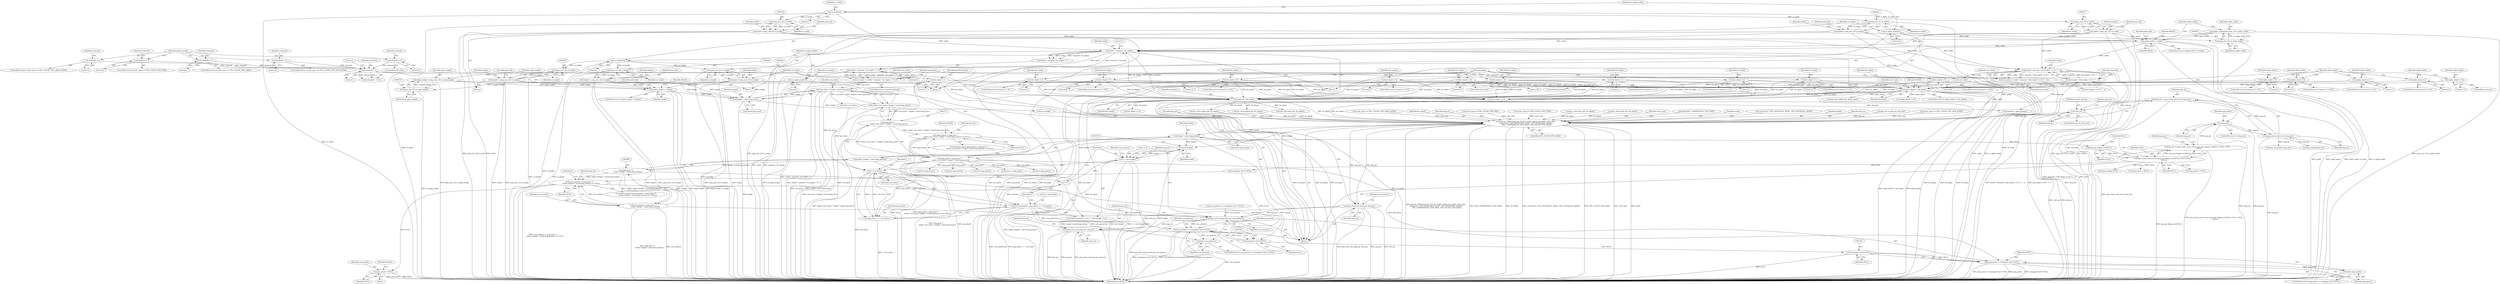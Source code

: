 digraph "0_Android_9d4853418ab2f754c2b63e091c29c5529b8b86ca_159@pointer" {
"1000910" [label="(Call,info_ptr = png_create_info_struct (png_ptr))"];
"1000912" [label="(Call,png_create_info_struct (png_ptr))"];
"1000900" [label="(Call,!png_ptr)"];
"1000891" [label="(Call,png_ptr = png_create_write_struct (png_get_libpng_ver(NULL), NULL, NULL,\n      NULL))"];
"1000893" [label="(Call,png_create_write_struct (png_get_libpng_ver(NULL), NULL, NULL,\n      NULL))"];
"1000894" [label="(Call,png_get_libpng_ver(NULL))"];
"1000713" [label="(Call,(png_pixels = (png_byte *)\n     malloc (row_bytes * height * sizeof (png_byte))) == NULL)"];
"1000714" [label="(Call,png_pixels = (png_byte *)\n     malloc (row_bytes * height * sizeof (png_byte)))"];
"1000716" [label="(Call,(png_byte *)\n     malloc (row_bytes * height * sizeof (png_byte)))"];
"1000718" [label="(Call,malloc (row_bytes * height * sizeof (png_byte)))"];
"1000719" [label="(Call,row_bytes * height * sizeof (png_byte))"];
"1000688" [label="(Call,row_bytes = (width * channels * bit_depth + 7) / 8)"];
"1000690" [label="(Call,(width * channels * bit_depth + 7) / 8)"];
"1000692" [label="(Call,width * channels * bit_depth)"];
"1000330" [label="(Call,width = (png_uint_32) ul_width)"];
"1000332" [label="(Call,(png_uint_32) ul_width)"];
"1000165" [label="(Call,ul_width=0)"];
"1000274" [label="(Call,width = (png_uint_32) ul_width)"];
"1000276" [label="(Call,(png_uint_32) ul_width)"];
"1000562" [label="(Call,alpha_width != width)"];
"1000556" [label="(Call,alpha_width=(png_uint_32) ul_alpha_width)"];
"1000558" [label="(Call,(png_uint_32) ul_alpha_width)"];
"1000169" [label="(Call,ul_alpha_width=0)"];
"1000428" [label="(Call,width = (png_uint_32) ul_width)"];
"1000430" [label="(Call,(png_uint_32) ul_width)"];
"1000694" [label="(Call,channels * bit_depth)"];
"1000682" [label="(Call,channels - 1)"];
"1000676" [label="(Call,channels = 0)"];
"1000648" [label="(Call,channels = 1)"];
"1000656" [label="(Call,channels = 2)"];
"1000664" [label="(Call,channels = 3)"];
"1000672" [label="(Call,channels = 4)"];
"1000393" [label="(Call,bit_depth = 16)"];
"1000471" [label="(Call,bit_depth = 2)"];
"1000292" [label="(Call,bit_depth = 1)"];
"1000487" [label="(Call,bit_depth = 8)"];
"1000635" [label="(Call,alpha_depth != bit_depth)"];
"1000631" [label="(Call,alpha_depth = 16)"];
"1000627" [label="(Call,alpha_depth = 8)"];
"1000603" [label="(Call,alpha_depth = 1)"];
"1000611" [label="(Call,alpha_depth = 2)"];
"1000619" [label="(Call,alpha_depth = 4)"];
"1000479" [label="(Call,bit_depth = 4)"];
"1000491" [label="(Call,bit_depth = 16)"];
"1000373" [label="(Call,bit_depth = 2)"];
"1000365" [label="(Call,bit_depth = 1)"];
"1000463" [label="(Call,bit_depth = 1)"];
"1000389" [label="(Call,bit_depth = 8)"];
"1000381" [label="(Call,bit_depth = 4)"];
"1000700" [label="(Call,row_bytes = width * channels * ((bit_depth <= 8) ? 1 : 2))"];
"1000702" [label="(Call,width * channels * ((bit_depth <= 8) ? 1 : 2))"];
"1000704" [label="(Call,channels * ((bit_depth <= 8) ? 1 : 2))"];
"1000721" [label="(Call,height * sizeof (png_byte))"];
"1000441" [label="(Call,height = (png_uint_32) ul_height)"];
"1000443" [label="(Call,(png_uint_32) ul_height)"];
"1000173" [label="(Call,ul_height=0)"];
"1000343" [label="(Call,height = (png_uint_32) ul_height)"];
"1000345" [label="(Call,(png_uint_32) ul_height)"];
"1000581" [label="(Call,alpha_height != height)"];
"1000575" [label="(Call,alpha_height = (png_uint_32) ul_alpha_height)"];
"1000577" [label="(Call,(png_uint_32) ul_alpha_height)"];
"1000177" [label="(Call,ul_alpha_height=0)"];
"1000287" [label="(Call,height = (png_uint_32) ul_height)"];
"1000289" [label="(Call,(png_uint_32) ul_height)"];
"1000915" [label="(Call,!info_ptr)"];
"1000960" [label="(Call,png_set_IHDR (png_ptr, info_ptr, width, height, bit_depth, color_type,\n (!interlace) ? PNG_INTERLACE_NONE : PNG_INTERLACE_ADAM7,\n    PNG_COMPRESSION_TYPE_BASE, PNG_FILTER_TYPE_BASE))"];
"1000974" [label="(Call,png_write_info (png_ptr, info_ptr))"];
"1001029" [label="(Call,png_write_image (png_ptr, row_pointers))"];
"1001032" [label="(Call,png_write_end (png_ptr, info_ptr))"];
"1001041" [label="(Call,row_pointers != (unsigned char**) NULL)"];
"1001046" [label="(Call,free (row_pointers))"];
"1000991" [label="(Call,height * sizeof (png_bytep))"];
"1000990" [label="(Call,malloc (height * sizeof (png_bytep)))"];
"1000988" [label="(Call,(png_byte **)\n        malloc (height * sizeof (png_bytep)))"];
"1000985" [label="(Call,(row_pointers = (png_byte **)\n        malloc (height * sizeof (png_bytep))) == NULL)"];
"1001004" [label="(Call,png_pixels = NULL)"];
"1001043" [label="(Call,(unsigned char**) NULL)"];
"1001051" [label="(Call,(unsigned char*) NULL)"];
"1001049" [label="(Call,png_pixels != (unsigned char*) NULL)"];
"1001054" [label="(Call,free (png_pixels))"];
"1000986" [label="(Call,row_pointers = (png_byte **)\n        malloc (height * sizeof (png_bytep)))"];
"1001015" [label="(Call,(int) height)"];
"1001013" [label="(Call,i < (int) height)"];
"1001026" [label="(Call,i * row_bytes)"];
"1001018" [label="(Call,i++)"];
"1001020" [label="(Call,row_pointers[i] = png_pixels + i * row_bytes)"];
"1001024" [label="(Call,png_pixels + i * row_bytes)"];
"1000175" [label="(Literal,0)"];
"1000429" [label="(Identifier,width)"];
"1000680" [label="(Identifier,alpha_present)"];
"1000471" [label="(Call,bit_depth = 2)"];
"1000796" [label="(Call,get_data (pnm_file, bit_depth))"];
"1000343" [label="(Call,height = (png_uint_32) ul_height)"];
"1000445" [label="(Identifier,ul_height)"];
"1000707" [label="(Call,bit_depth <= 8)"];
"1000390" [label="(Identifier,bit_depth)"];
"1000347" [label="(Identifier,ul_height)"];
"1000447" [label="(Identifier,pnm_file)"];
"1000349" [label="(Identifier,pnm_file)"];
"1000311" [label="(Block,)"];
"1000166" [label="(Identifier,ul_width)"];
"1000558" [label="(Call,(png_uint_32) ul_alpha_width)"];
"1001004" [label="(Call,png_pixels = NULL)"];
"1000564" [label="(Identifier,width)"];
"1000585" [label="(Identifier,FALSE)"];
"1000464" [label="(Identifier,bit_depth)"];
"1000332" [label="(Call,(png_uint_32) ul_width)"];
"1001005" [label="(Identifier,png_pixels)"];
"1000900" [label="(Call,!png_ptr)"];
"1000577" [label="(Call,(png_uint_32) ul_alpha_height)"];
"1000668" [label="(ControlStructure,if (color_type == PNG_COLOR_TYPE_RGB_ALPHA))"];
"1001046" [label="(Call,free (row_pointers))"];
"1000705" [label="(Identifier,channels)"];
"1000699" [label="(ControlStructure,else)"];
"1000583" [label="(Identifier,height)"];
"1000961" [label="(Identifier,png_ptr)"];
"1001051" [label="(Call,(unsigned char*) NULL)"];
"1000689" [label="(Identifier,row_bytes)"];
"1000442" [label="(Identifier,height)"];
"1000634" [label="(ControlStructure,if (alpha_depth != bit_depth))"];
"1001027" [label="(Identifier,i)"];
"1000718" [label="(Call,malloc (row_bytes * height * sizeof (png_byte)))"];
"1000560" [label="(Identifier,ul_alpha_width)"];
"1000169" [label="(Call,ul_alpha_width=0)"];
"1000924" [label="(Call,free (png_pixels))"];
"1000561" [label="(ControlStructure,if (alpha_width != width))"];
"1000599" [label="(ControlStructure,if (maxval <= 1))"];
"1000336" [label="(Identifier,pnm_file)"];
"1000167" [label="(Literal,0)"];
"1000296" [label="(Identifier,packed_bitmap)"];
"1000489" [label="(Literal,8)"];
"1000950" [label="(Call,free (png_pixels))"];
"1001043" [label="(Call,(unsigned char**) NULL)"];
"1000345" [label="(Call,(png_uint_32) ul_height)"];
"1000383" [label="(Literal,4)"];
"1000715" [label="(Identifier,png_pixels)"];
"1000690" [label="(Call,(width * channels * bit_depth + 7) / 8)"];
"1000892" [label="(Identifier,png_ptr)"];
"1000713" [label="(Call,(png_pixels = (png_byte *)\n     malloc (row_bytes * height * sizeof (png_byte))) == NULL)"];
"1000289" [label="(Call,(png_uint_32) ul_height)"];
"1000291" [label="(Identifier,ul_height)"];
"1000681" [label="(Call,(channels - 1) % 2)"];
"1001041" [label="(Call,row_pointers != (unsigned char**) NULL)"];
"1000182" [label="(Identifier,ul_maxval)"];
"1000475" [label="(ControlStructure,if (maxval <= 15))"];
"1000393" [label="(Call,bit_depth = 16)"];
"1000942" [label="(Call,png_jmpbuf(png_ptr))"];
"1000493" [label="(Literal,16)"];
"1000430" [label="(Call,(png_uint_32) ul_width)"];
"1000960" [label="(Call,png_set_IHDR (png_ptr, info_ptr, width, height, bit_depth, color_type,\n (!interlace) ? PNG_INTERLACE_NONE : PNG_INTERLACE_ADAM7,\n    PNG_COMPRESSION_TYPE_BASE, PNG_FILTER_TYPE_BASE))"];
"1000575" [label="(Call,alpha_height = (png_uint_32) ul_alpha_height)"];
"1001002" [label="(Call,free (png_pixels))"];
"1000693" [label="(Identifier,width)"];
"1000910" [label="(Call,info_ptr = png_create_info_struct (png_ptr))"];
"1000330" [label="(Call,width = (png_uint_32) ul_width)"];
"1000391" [label="(Literal,8)"];
"1000695" [label="(Identifier,channels)"];
"1000661" [label="(Call,color_type == PNG_COLOR_TYPE_RGB)"];
"1001057" [label="(Identifier,TRUE)"];
"1000278" [label="(Identifier,ul_width)"];
"1000692" [label="(Call,width * channels * bit_depth)"];
"1000563" [label="(Identifier,alpha_width)"];
"1000630" [label="(ControlStructure,else)"];
"1000700" [label="(Call,row_bytes = width * channels * ((bit_depth <= 8) ? 1 : 2))"];
"1000980" [label="(Call,(unsigned char**) NULL)"];
"1000675" [label="(ControlStructure,else)"];
"1000556" [label="(Call,alpha_width=(png_uint_32) ul_alpha_width)"];
"1000722" [label="(Identifier,height)"];
"1000382" [label="(Identifier,bit_depth)"];
"1001014" [label="(Identifier,i)"];
"1000568" [label="(Identifier,alpha_file)"];
"1001006" [label="(Identifier,NULL)"];
"1000389" [label="(Call,bit_depth = 8)"];
"1000650" [label="(Literal,1)"];
"1000178" [label="(Identifier,ul_alpha_height)"];
"1000255" [label="(Block,)"];
"1000620" [label="(Identifier,alpha_depth)"];
"1000409" [label="(Block,)"];
"1000294" [label="(Literal,1)"];
"1000334" [label="(Identifier,ul_width)"];
"1000698" [label="(Literal,8)"];
"1000849" [label="(Call,get_data (alpha_file, alpha_depth))"];
"1000993" [label="(Call,sizeof (png_bytep))"];
"1001025" [label="(Identifier,png_pixels)"];
"1000984" [label="(ControlStructure,if ((row_pointers = (png_byte **)\n        malloc (height * sizeof (png_bytep))) == NULL))"];
"1000636" [label="(Identifier,alpha_depth)"];
"1000490" [label="(ControlStructure,else)"];
"1000976" [label="(Identifier,info_ptr)"];
"1000633" [label="(Literal,16)"];
"1001034" [label="(Identifier,info_ptr)"];
"1000714" [label="(Call,png_pixels = (png_byte *)\n     malloc (row_bytes * height * sizeof (png_byte)))"];
"1000628" [label="(Identifier,alpha_depth)"];
"1000557" [label="(Identifier,alpha_width)"];
"1000292" [label="(Call,bit_depth = 1)"];
"1001053" [label="(Identifier,NULL)"];
"1000697" [label="(Literal,7)"];
"1000631" [label="(Call,alpha_depth = 16)"];
"1000772" [label="(Call,(int) width)"];
"1000499" [label="(Identifier,alpha)"];
"1000645" [label="(Call,color_type == PNG_COLOR_TYPE_GRAY)"];
"1001010" [label="(Call,i = 0)"];
"1000720" [label="(Identifier,row_bytes)"];
"1000737" [label="(Call,(int) height)"];
"1001045" [label="(Identifier,NULL)"];
"1000165" [label="(Call,ul_width=0)"];
"1000936" [label="(Call,png_set_packing (png_ptr))"];
"1000472" [label="(Identifier,bit_depth)"];
"1000607" [label="(ControlStructure,if (maxval <= 3))"];
"1000483" [label="(ControlStructure,if (maxval <= 255))"];
"1000723" [label="(Call,sizeof (png_byte))"];
"1000991" [label="(Call,height * sizeof (png_bytep))"];
"1001017" [label="(Identifier,height)"];
"1000632" [label="(Identifier,alpha_depth)"];
"1000367" [label="(Literal,1)"];
"1000377" [label="(ControlStructure,if (maxval <= 15))"];
"1000915" [label="(Call,!info_ptr)"];
"1000540" [label="(Block,)"];
"1000492" [label="(Identifier,bit_depth)"];
"1000685" [label="(Literal,2)"];
"1000134" [label="(Block,)"];
"1000684" [label="(Literal,1)"];
"1000613" [label="(Literal,2)"];
"1001047" [label="(Identifier,row_pointers)"];
"1000988" [label="(Call,(png_byte **)\n        malloc (height * sizeof (png_bytep)))"];
"1000815" [label="(Call,get_value (pnm_file, bit_depth))"];
"1000174" [label="(Identifier,ul_height)"];
"1000385" [label="(ControlStructure,if (maxval <= 255))"];
"1000973" [label="(Identifier,PNG_FILTER_TYPE_BASE)"];
"1000465" [label="(Literal,1)"];
"1000604" [label="(Identifier,alpha_depth)"];
"1000808" [label="(Call,get_value (pnm_file, bit_depth))"];
"1001033" [label="(Identifier,png_ptr)"];
"1000375" [label="(Literal,2)"];
"1001011" [label="(Identifier,i)"];
"1001048" [label="(ControlStructure,if (png_pixels != (unsigned char*) NULL))"];
"1000987" [label="(Identifier,row_pointers)"];
"1000629" [label="(Literal,8)"];
"1000605" [label="(Literal,1)"];
"1000280" [label="(Identifier,pnm_file)"];
"1000674" [label="(Literal,4)"];
"1001050" [label="(Identifier,png_pixels)"];
"1000916" [label="(Identifier,info_ptr)"];
"1000171" [label="(Literal,0)"];
"1000894" [label="(Call,png_get_libpng_ver(NULL))"];
"1000905" [label="(Call,png_pixels = NULL)"];
"1000611" [label="(Call,alpha_depth = 2)"];
"1000978" [label="(Call,row_pointers == (unsigned char**) NULL)"];
"1000986" [label="(Call,row_pointers = (png_byte **)\n        malloc (height * sizeof (png_bytep)))"];
"1000394" [label="(Identifier,bit_depth)"];
"1000369" [label="(ControlStructure,if (maxval <= 3))"];
"1001008" [label="(Identifier,FALSE)"];
"1001018" [label="(Call,i++)"];
"1001026" [label="(Call,i * row_bytes)"];
"1000293" [label="(Identifier,bit_depth)"];
"1000612" [label="(Identifier,alpha_depth)"];
"1000975" [label="(Identifier,png_ptr)"];
"1001015" [label="(Call,(int) height)"];
"1000966" [label="(Identifier,color_type)"];
"1000784" [label="(Call,channels - alpha_present)"];
"1000676" [label="(Call,channels = 0)"];
"1000912" [label="(Call,png_create_info_struct (png_ptr))"];
"1000392" [label="(ControlStructure,else)"];
"1000972" [label="(Identifier,PNG_COMPRESSION_TYPE_BASE)"];
"1000963" [label="(Identifier,width)"];
"1000899" [label="(ControlStructure,if (!png_ptr))"];
"1000933" [label="(Identifier,packed_bitmap)"];
"1000913" [label="(Identifier,png_ptr)"];
"1000177" [label="(Call,ul_alpha_height=0)"];
"1001009" [label="(ControlStructure,for (i = 0; i < (int) height; i++))"];
"1000896" [label="(Identifier,NULL)"];
"1000673" [label="(Identifier,channels)"];
"1000696" [label="(Identifier,bit_depth)"];
"1000702" [label="(Call,width * channels * ((bit_depth <= 8) ? 1 : 2))"];
"1000657" [label="(Identifier,channels)"];
"1000904" [label="(Identifier,png_pixels)"];
"1000686" [label="(ControlStructure,if (packed_bitmap))"];
"1000648" [label="(Call,channels = 1)"];
"1000677" [label="(Identifier,channels)"];
"1000443" [label="(Call,(png_uint_32) ul_height)"];
"1000582" [label="(Identifier,alpha_height)"];
"1000921" [label="(Call,(png_infopp) NULL)"];
"1000173" [label="(Call,ul_height=0)"];
"1001042" [label="(Identifier,row_pointers)"];
"1001021" [label="(Call,row_pointers[i])"];
"1000491" [label="(Call,bit_depth = 16)"];
"1000903" [label="(Call,free (png_pixels))"];
"1000479" [label="(Call,bit_depth = 4)"];
"1000920" [label="(Identifier,png_ptr)"];
"1000463" [label="(Call,bit_depth = 1)"];
"1001030" [label="(Identifier,png_ptr)"];
"1000992" [label="(Identifier,height)"];
"1000891" [label="(Call,png_ptr = png_create_write_struct (png_get_libpng_ver(NULL), NULL, NULL,\n      NULL))"];
"1000704" [label="(Call,channels * ((bit_depth <= 8) ? 1 : 2))"];
"1000990" [label="(Call,malloc (height * sizeof (png_bytep)))"];
"1000580" [label="(ControlStructure,if (alpha_height != height))"];
"1000672" [label="(Call,channels = 4)"];
"1000487" [label="(Call,bit_depth = 8)"];
"1001032" [label="(Call,png_write_end (png_ptr, info_ptr))"];
"1000441" [label="(Call,height = (png_uint_32) ul_height)"];
"1001029" [label="(Call,png_write_image (png_ptr, row_pointers))"];
"1001024" [label="(Call,png_pixels + i * row_bytes)"];
"1000639" [label="(Identifier,FALSE)"];
"1000287" [label="(Call,height = (png_uint_32) ul_height)"];
"1001013" [label="(Call,i < (int) height)"];
"1000893" [label="(Call,png_create_write_struct (png_get_libpng_ver(NULL), NULL, NULL,\n      NULL))"];
"1001019" [label="(Identifier,i)"];
"1001020" [label="(Call,row_pointers[i] = png_pixels + i * row_bytes)"];
"1000985" [label="(Call,(row_pointers = (png_byte **)\n        malloc (height * sizeof (png_bytep))) == NULL)"];
"1000752" [label="(Call,(int) row_bytes)"];
"1000854" [label="(Call,alpha_depth <= 8)"];
"1000716" [label="(Call,(png_byte *)\n     malloc (row_bytes * height * sizeof (png_byte)))"];
"1000179" [label="(Literal,0)"];
"1000996" [label="(Block,)"];
"1000999" [label="(Identifier,png_ptr)"];
"1000719" [label="(Call,row_bytes * height * sizeof (png_byte))"];
"1000381" [label="(Call,bit_depth = 4)"];
"1000660" [label="(ControlStructure,if (color_type == PNG_COLOR_TYPE_RGB))"];
"1000664" [label="(Call,channels = 3)"];
"1000967" [label="(Call,(!interlace) ? PNG_INTERLACE_NONE : PNG_INTERLACE_ADAM7)"];
"1000898" [label="(Identifier,NULL)"];
"1000678" [label="(Literal,0)"];
"1000656" [label="(Call,channels = 2)"];
"1000432" [label="(Identifier,ul_width)"];
"1000374" [label="(Identifier,bit_depth)"];
"1000276" [label="(Call,(png_uint_32) ul_width)"];
"1001055" [label="(Identifier,png_pixels)"];
"1001049" [label="(Call,png_pixels != (unsigned char*) NULL)"];
"1000459" [label="(ControlStructure,if (maxval <= 1))"];
"1000658" [label="(Literal,2)"];
"1000473" [label="(Literal,2)"];
"1000467" [label="(ControlStructure,if (maxval <= 3))"];
"1000801" [label="(Call,bit_depth <= 8)"];
"1000619" [label="(Call,alpha_depth = 4)"];
"1000365" [label="(Call,bit_depth = 1)"];
"1000373" [label="(Call,bit_depth = 2)"];
"1000701" [label="(Identifier,row_bytes)"];
"1000952" [label="(Call,png_pixels = NULL)"];
"1000627" [label="(Call,alpha_depth = 8)"];
"1001028" [label="(Identifier,row_bytes)"];
"1001058" [label="(MethodReturn,BOOL)"];
"1000274" [label="(Call,width = (png_uint_32) ul_width)"];
"1000480" [label="(Identifier,bit_depth)"];
"1000170" [label="(Identifier,ul_alpha_width)"];
"1000428" [label="(Call,width = (png_uint_32) ul_width)"];
"1000901" [label="(Identifier,png_ptr)"];
"1000694" [label="(Call,channels * bit_depth)"];
"1000682" [label="(Call,channels - 1)"];
"1000615" [label="(ControlStructure,if (maxval <= 15))"];
"1000964" [label="(Identifier,height)"];
"1000897" [label="(Identifier,NULL)"];
"1001037" [label="(Identifier,png_ptr)"];
"1000481" [label="(Literal,4)"];
"1000649" [label="(Identifier,channels)"];
"1000911" [label="(Identifier,info_ptr)"];
"1000644" [label="(ControlStructure,if (color_type == PNG_COLOR_TYPE_GRAY))"];
"1000712" [label="(ControlStructure,if ((png_pixels = (png_byte *)\n     malloc (row_bytes * height * sizeof (png_byte))) == NULL))"];
"1000652" [label="(ControlStructure,if (color_type == PNG_COLOR_TYPE_GRAY_ALPHA))"];
"1000331" [label="(Identifier,width)"];
"1000995" [label="(Identifier,NULL)"];
"1000603" [label="(Call,alpha_depth = 1)"];
"1000962" [label="(Identifier,info_ptr)"];
"1000635" [label="(Call,alpha_depth != bit_depth)"];
"1001031" [label="(Identifier,row_pointers)"];
"1000861" [label="(Call,get_value (alpha_file, bit_depth))"];
"1001022" [label="(Identifier,row_pointers)"];
"1000974" [label="(Call,png_write_info (png_ptr, info_ptr))"];
"1000706" [label="(Call,(bit_depth <= 8) ? 1 : 2)"];
"1000623" [label="(ControlStructure,if (maxval <= 255))"];
"1000691" [label="(Call,width * channels * bit_depth + 7)"];
"1000895" [label="(Identifier,NULL)"];
"1000725" [label="(Identifier,NULL)"];
"1000729" [label="(Identifier,pix_ptr)"];
"1000665" [label="(Identifier,channels)"];
"1000957" [label="(Call,png_init_io (png_ptr, png_file))"];
"1000637" [label="(Identifier,bit_depth)"];
"1000395" [label="(Literal,16)"];
"1000914" [label="(ControlStructure,if (!info_ptr))"];
"1000576" [label="(Identifier,alpha_height)"];
"1000488" [label="(Identifier,bit_depth)"];
"1000581" [label="(Call,alpha_height != height)"];
"1000669" [label="(Call,color_type == PNG_COLOR_TYPE_RGB_ALPHA)"];
"1000288" [label="(Identifier,height)"];
"1000728" [label="(Call,pix_ptr = png_pixels)"];
"1000721" [label="(Call,height * sizeof (png_byte))"];
"1000646" [label="(Identifier,color_type)"];
"1000562" [label="(Call,alpha_width != width)"];
"1000868" [label="(Call,get_value (alpha_file, bit_depth))"];
"1000275" [label="(Identifier,width)"];
"1000688" [label="(Call,row_bytes = (width * channels * bit_depth + 7) / 8)"];
"1000727" [label="(Identifier,FALSE)"];
"1000566" [label="(Identifier,FALSE)"];
"1000361" [label="(ControlStructure,if (maxval <= 1))"];
"1000434" [label="(Identifier,pnm_file)"];
"1000366" [label="(Identifier,bit_depth)"];
"1000703" [label="(Identifier,width)"];
"1000344" [label="(Identifier,height)"];
"1000587" [label="(Identifier,alpha_file)"];
"1000653" [label="(Call,color_type == PNG_COLOR_TYPE_GRAY_ALPHA)"];
"1000621" [label="(Literal,4)"];
"1000965" [label="(Identifier,bit_depth)"];
"1001040" [label="(ControlStructure,if (row_pointers != (unsigned char**) NULL))"];
"1001054" [label="(Call,free (png_pixels))"];
"1000666" [label="(Literal,3)"];
"1000979" [label="(Identifier,row_pointers)"];
"1000579" [label="(Identifier,ul_alpha_height)"];
"1000683" [label="(Identifier,channels)"];
"1000910" -> "1000134"  [label="AST: "];
"1000910" -> "1000912"  [label="CFG: "];
"1000911" -> "1000910"  [label="AST: "];
"1000912" -> "1000910"  [label="AST: "];
"1000916" -> "1000910"  [label="CFG: "];
"1000910" -> "1001058"  [label="DDG: png_create_info_struct (png_ptr)"];
"1000912" -> "1000910"  [label="DDG: png_ptr"];
"1000910" -> "1000915"  [label="DDG: info_ptr"];
"1000912" -> "1000913"  [label="CFG: "];
"1000913" -> "1000912"  [label="AST: "];
"1000912" -> "1001058"  [label="DDG: png_ptr"];
"1000900" -> "1000912"  [label="DDG: png_ptr"];
"1000912" -> "1000936"  [label="DDG: png_ptr"];
"1000912" -> "1000942"  [label="DDG: png_ptr"];
"1000900" -> "1000899"  [label="AST: "];
"1000900" -> "1000901"  [label="CFG: "];
"1000901" -> "1000900"  [label="AST: "];
"1000904" -> "1000900"  [label="CFG: "];
"1000911" -> "1000900"  [label="CFG: "];
"1000900" -> "1001058"  [label="DDG: !png_ptr"];
"1000900" -> "1001058"  [label="DDG: png_ptr"];
"1000891" -> "1000900"  [label="DDG: png_ptr"];
"1000891" -> "1000134"  [label="AST: "];
"1000891" -> "1000893"  [label="CFG: "];
"1000892" -> "1000891"  [label="AST: "];
"1000893" -> "1000891"  [label="AST: "];
"1000901" -> "1000891"  [label="CFG: "];
"1000891" -> "1001058"  [label="DDG: png_create_write_struct (png_get_libpng_ver(NULL), NULL, NULL,\n      NULL)"];
"1000893" -> "1000891"  [label="DDG: png_get_libpng_ver(NULL)"];
"1000893" -> "1000891"  [label="DDG: NULL"];
"1000893" -> "1000898"  [label="CFG: "];
"1000894" -> "1000893"  [label="AST: "];
"1000896" -> "1000893"  [label="AST: "];
"1000897" -> "1000893"  [label="AST: "];
"1000898" -> "1000893"  [label="AST: "];
"1000893" -> "1001058"  [label="DDG: png_get_libpng_ver(NULL)"];
"1000894" -> "1000893"  [label="DDG: NULL"];
"1000893" -> "1000905"  [label="DDG: NULL"];
"1000893" -> "1000921"  [label="DDG: NULL"];
"1000893" -> "1000952"  [label="DDG: NULL"];
"1000893" -> "1000980"  [label="DDG: NULL"];
"1000894" -> "1000895"  [label="CFG: "];
"1000895" -> "1000894"  [label="AST: "];
"1000896" -> "1000894"  [label="CFG: "];
"1000713" -> "1000894"  [label="DDG: NULL"];
"1000713" -> "1000712"  [label="AST: "];
"1000713" -> "1000725"  [label="CFG: "];
"1000714" -> "1000713"  [label="AST: "];
"1000725" -> "1000713"  [label="AST: "];
"1000727" -> "1000713"  [label="CFG: "];
"1000729" -> "1000713"  [label="CFG: "];
"1000713" -> "1001058"  [label="DDG: (png_pixels = (png_byte *)\n     malloc (row_bytes * height * sizeof (png_byte))) == NULL"];
"1000713" -> "1001058"  [label="DDG: NULL"];
"1000714" -> "1000713"  [label="DDG: png_pixels"];
"1000716" -> "1000713"  [label="DDG: malloc (row_bytes * height * sizeof (png_byte))"];
"1000714" -> "1000716"  [label="CFG: "];
"1000715" -> "1000714"  [label="AST: "];
"1000716" -> "1000714"  [label="AST: "];
"1000725" -> "1000714"  [label="CFG: "];
"1000714" -> "1001058"  [label="DDG: (png_byte *)\n     malloc (row_bytes * height * sizeof (png_byte))"];
"1000714" -> "1001058"  [label="DDG: png_pixels"];
"1000716" -> "1000714"  [label="DDG: malloc (row_bytes * height * sizeof (png_byte))"];
"1000714" -> "1000728"  [label="DDG: png_pixels"];
"1000714" -> "1000903"  [label="DDG: png_pixels"];
"1000714" -> "1000924"  [label="DDG: png_pixels"];
"1000714" -> "1000950"  [label="DDG: png_pixels"];
"1000714" -> "1001002"  [label="DDG: png_pixels"];
"1000714" -> "1001020"  [label="DDG: png_pixels"];
"1000714" -> "1001024"  [label="DDG: png_pixels"];
"1000714" -> "1001049"  [label="DDG: png_pixels"];
"1000716" -> "1000718"  [label="CFG: "];
"1000717" -> "1000716"  [label="AST: "];
"1000718" -> "1000716"  [label="AST: "];
"1000716" -> "1001058"  [label="DDG: malloc (row_bytes * height * sizeof (png_byte))"];
"1000718" -> "1000716"  [label="DDG: row_bytes * height * sizeof (png_byte)"];
"1000718" -> "1000719"  [label="CFG: "];
"1000719" -> "1000718"  [label="AST: "];
"1000718" -> "1001058"  [label="DDG: row_bytes * height * sizeof (png_byte)"];
"1000719" -> "1000718"  [label="DDG: row_bytes"];
"1000719" -> "1000718"  [label="DDG: height * sizeof (png_byte)"];
"1000719" -> "1000721"  [label="CFG: "];
"1000720" -> "1000719"  [label="AST: "];
"1000721" -> "1000719"  [label="AST: "];
"1000719" -> "1001058"  [label="DDG: height * sizeof (png_byte)"];
"1000719" -> "1001058"  [label="DDG: row_bytes"];
"1000688" -> "1000719"  [label="DDG: row_bytes"];
"1000700" -> "1000719"  [label="DDG: row_bytes"];
"1000721" -> "1000719"  [label="DDG: height"];
"1000719" -> "1000752"  [label="DDG: row_bytes"];
"1000719" -> "1001026"  [label="DDG: row_bytes"];
"1000688" -> "1000686"  [label="AST: "];
"1000688" -> "1000690"  [label="CFG: "];
"1000689" -> "1000688"  [label="AST: "];
"1000690" -> "1000688"  [label="AST: "];
"1000715" -> "1000688"  [label="CFG: "];
"1000688" -> "1001058"  [label="DDG: (width * channels * bit_depth + 7) / 8"];
"1000690" -> "1000688"  [label="DDG: width * channels * bit_depth + 7"];
"1000690" -> "1000688"  [label="DDG: 8"];
"1000690" -> "1000698"  [label="CFG: "];
"1000691" -> "1000690"  [label="AST: "];
"1000698" -> "1000690"  [label="AST: "];
"1000690" -> "1001058"  [label="DDG: width * channels * bit_depth + 7"];
"1000692" -> "1000690"  [label="DDG: width"];
"1000692" -> "1000690"  [label="DDG: channels * bit_depth"];
"1000692" -> "1000691"  [label="AST: "];
"1000692" -> "1000694"  [label="CFG: "];
"1000693" -> "1000692"  [label="AST: "];
"1000694" -> "1000692"  [label="AST: "];
"1000697" -> "1000692"  [label="CFG: "];
"1000692" -> "1001058"  [label="DDG: width"];
"1000692" -> "1001058"  [label="DDG: channels * bit_depth"];
"1000692" -> "1000691"  [label="DDG: width"];
"1000692" -> "1000691"  [label="DDG: channels * bit_depth"];
"1000330" -> "1000692"  [label="DDG: width"];
"1000274" -> "1000692"  [label="DDG: width"];
"1000562" -> "1000692"  [label="DDG: width"];
"1000428" -> "1000692"  [label="DDG: width"];
"1000694" -> "1000692"  [label="DDG: channels"];
"1000694" -> "1000692"  [label="DDG: bit_depth"];
"1000692" -> "1000772"  [label="DDG: width"];
"1000692" -> "1000960"  [label="DDG: width"];
"1000330" -> "1000311"  [label="AST: "];
"1000330" -> "1000332"  [label="CFG: "];
"1000331" -> "1000330"  [label="AST: "];
"1000332" -> "1000330"  [label="AST: "];
"1000336" -> "1000330"  [label="CFG: "];
"1000330" -> "1001058"  [label="DDG: width"];
"1000330" -> "1001058"  [label="DDG: (png_uint_32) ul_width"];
"1000332" -> "1000330"  [label="DDG: ul_width"];
"1000330" -> "1000562"  [label="DDG: width"];
"1000330" -> "1000702"  [label="DDG: width"];
"1000332" -> "1000334"  [label="CFG: "];
"1000333" -> "1000332"  [label="AST: "];
"1000334" -> "1000332"  [label="AST: "];
"1000332" -> "1001058"  [label="DDG: ul_width"];
"1000165" -> "1000332"  [label="DDG: ul_width"];
"1000165" -> "1000134"  [label="AST: "];
"1000165" -> "1000167"  [label="CFG: "];
"1000166" -> "1000165"  [label="AST: "];
"1000167" -> "1000165"  [label="AST: "];
"1000170" -> "1000165"  [label="CFG: "];
"1000165" -> "1001058"  [label="DDG: ul_width"];
"1000165" -> "1000276"  [label="DDG: ul_width"];
"1000165" -> "1000430"  [label="DDG: ul_width"];
"1000274" -> "1000255"  [label="AST: "];
"1000274" -> "1000276"  [label="CFG: "];
"1000275" -> "1000274"  [label="AST: "];
"1000276" -> "1000274"  [label="AST: "];
"1000280" -> "1000274"  [label="CFG: "];
"1000274" -> "1001058"  [label="DDG: width"];
"1000274" -> "1001058"  [label="DDG: (png_uint_32) ul_width"];
"1000276" -> "1000274"  [label="DDG: ul_width"];
"1000274" -> "1000562"  [label="DDG: width"];
"1000274" -> "1000702"  [label="DDG: width"];
"1000276" -> "1000278"  [label="CFG: "];
"1000277" -> "1000276"  [label="AST: "];
"1000278" -> "1000276"  [label="AST: "];
"1000276" -> "1001058"  [label="DDG: ul_width"];
"1000562" -> "1000561"  [label="AST: "];
"1000562" -> "1000564"  [label="CFG: "];
"1000563" -> "1000562"  [label="AST: "];
"1000564" -> "1000562"  [label="AST: "];
"1000566" -> "1000562"  [label="CFG: "];
"1000568" -> "1000562"  [label="CFG: "];
"1000562" -> "1001058"  [label="DDG: alpha_width"];
"1000562" -> "1001058"  [label="DDG: alpha_width != width"];
"1000562" -> "1001058"  [label="DDG: width"];
"1000556" -> "1000562"  [label="DDG: alpha_width"];
"1000428" -> "1000562"  [label="DDG: width"];
"1000562" -> "1000702"  [label="DDG: width"];
"1000556" -> "1000540"  [label="AST: "];
"1000556" -> "1000558"  [label="CFG: "];
"1000557" -> "1000556"  [label="AST: "];
"1000558" -> "1000556"  [label="AST: "];
"1000563" -> "1000556"  [label="CFG: "];
"1000556" -> "1001058"  [label="DDG: (png_uint_32) ul_alpha_width"];
"1000558" -> "1000556"  [label="DDG: ul_alpha_width"];
"1000558" -> "1000560"  [label="CFG: "];
"1000559" -> "1000558"  [label="AST: "];
"1000560" -> "1000558"  [label="AST: "];
"1000558" -> "1001058"  [label="DDG: ul_alpha_width"];
"1000169" -> "1000558"  [label="DDG: ul_alpha_width"];
"1000169" -> "1000134"  [label="AST: "];
"1000169" -> "1000171"  [label="CFG: "];
"1000170" -> "1000169"  [label="AST: "];
"1000171" -> "1000169"  [label="AST: "];
"1000174" -> "1000169"  [label="CFG: "];
"1000169" -> "1001058"  [label="DDG: ul_alpha_width"];
"1000428" -> "1000409"  [label="AST: "];
"1000428" -> "1000430"  [label="CFG: "];
"1000429" -> "1000428"  [label="AST: "];
"1000430" -> "1000428"  [label="AST: "];
"1000434" -> "1000428"  [label="CFG: "];
"1000428" -> "1001058"  [label="DDG: (png_uint_32) ul_width"];
"1000428" -> "1001058"  [label="DDG: width"];
"1000430" -> "1000428"  [label="DDG: ul_width"];
"1000428" -> "1000702"  [label="DDG: width"];
"1000430" -> "1000432"  [label="CFG: "];
"1000431" -> "1000430"  [label="AST: "];
"1000432" -> "1000430"  [label="AST: "];
"1000430" -> "1001058"  [label="DDG: ul_width"];
"1000694" -> "1000696"  [label="CFG: "];
"1000695" -> "1000694"  [label="AST: "];
"1000696" -> "1000694"  [label="AST: "];
"1000694" -> "1001058"  [label="DDG: channels"];
"1000694" -> "1001058"  [label="DDG: bit_depth"];
"1000682" -> "1000694"  [label="DDG: channels"];
"1000393" -> "1000694"  [label="DDG: bit_depth"];
"1000471" -> "1000694"  [label="DDG: bit_depth"];
"1000292" -> "1000694"  [label="DDG: bit_depth"];
"1000487" -> "1000694"  [label="DDG: bit_depth"];
"1000635" -> "1000694"  [label="DDG: bit_depth"];
"1000479" -> "1000694"  [label="DDG: bit_depth"];
"1000491" -> "1000694"  [label="DDG: bit_depth"];
"1000373" -> "1000694"  [label="DDG: bit_depth"];
"1000365" -> "1000694"  [label="DDG: bit_depth"];
"1000463" -> "1000694"  [label="DDG: bit_depth"];
"1000389" -> "1000694"  [label="DDG: bit_depth"];
"1000381" -> "1000694"  [label="DDG: bit_depth"];
"1000694" -> "1000784"  [label="DDG: channels"];
"1000694" -> "1000796"  [label="DDG: bit_depth"];
"1000694" -> "1000801"  [label="DDG: bit_depth"];
"1000694" -> "1000861"  [label="DDG: bit_depth"];
"1000694" -> "1000868"  [label="DDG: bit_depth"];
"1000694" -> "1000960"  [label="DDG: bit_depth"];
"1000682" -> "1000681"  [label="AST: "];
"1000682" -> "1000684"  [label="CFG: "];
"1000683" -> "1000682"  [label="AST: "];
"1000684" -> "1000682"  [label="AST: "];
"1000685" -> "1000682"  [label="CFG: "];
"1000682" -> "1000681"  [label="DDG: channels"];
"1000682" -> "1000681"  [label="DDG: 1"];
"1000676" -> "1000682"  [label="DDG: channels"];
"1000648" -> "1000682"  [label="DDG: channels"];
"1000656" -> "1000682"  [label="DDG: channels"];
"1000664" -> "1000682"  [label="DDG: channels"];
"1000672" -> "1000682"  [label="DDG: channels"];
"1000682" -> "1000704"  [label="DDG: channels"];
"1000676" -> "1000675"  [label="AST: "];
"1000676" -> "1000678"  [label="CFG: "];
"1000677" -> "1000676"  [label="AST: "];
"1000678" -> "1000676"  [label="AST: "];
"1000680" -> "1000676"  [label="CFG: "];
"1000648" -> "1000644"  [label="AST: "];
"1000648" -> "1000650"  [label="CFG: "];
"1000649" -> "1000648"  [label="AST: "];
"1000650" -> "1000648"  [label="AST: "];
"1000680" -> "1000648"  [label="CFG: "];
"1000656" -> "1000652"  [label="AST: "];
"1000656" -> "1000658"  [label="CFG: "];
"1000657" -> "1000656"  [label="AST: "];
"1000658" -> "1000656"  [label="AST: "];
"1000680" -> "1000656"  [label="CFG: "];
"1000664" -> "1000660"  [label="AST: "];
"1000664" -> "1000666"  [label="CFG: "];
"1000665" -> "1000664"  [label="AST: "];
"1000666" -> "1000664"  [label="AST: "];
"1000680" -> "1000664"  [label="CFG: "];
"1000672" -> "1000668"  [label="AST: "];
"1000672" -> "1000674"  [label="CFG: "];
"1000673" -> "1000672"  [label="AST: "];
"1000674" -> "1000672"  [label="AST: "];
"1000680" -> "1000672"  [label="CFG: "];
"1000393" -> "1000392"  [label="AST: "];
"1000393" -> "1000395"  [label="CFG: "];
"1000394" -> "1000393"  [label="AST: "];
"1000395" -> "1000393"  [label="AST: "];
"1000499" -> "1000393"  [label="CFG: "];
"1000393" -> "1001058"  [label="DDG: bit_depth"];
"1000393" -> "1000635"  [label="DDG: bit_depth"];
"1000393" -> "1000707"  [label="DDG: bit_depth"];
"1000471" -> "1000467"  [label="AST: "];
"1000471" -> "1000473"  [label="CFG: "];
"1000472" -> "1000471"  [label="AST: "];
"1000473" -> "1000471"  [label="AST: "];
"1000499" -> "1000471"  [label="CFG: "];
"1000471" -> "1001058"  [label="DDG: bit_depth"];
"1000471" -> "1000635"  [label="DDG: bit_depth"];
"1000471" -> "1000707"  [label="DDG: bit_depth"];
"1000292" -> "1000255"  [label="AST: "];
"1000292" -> "1000294"  [label="CFG: "];
"1000293" -> "1000292"  [label="AST: "];
"1000294" -> "1000292"  [label="AST: "];
"1000296" -> "1000292"  [label="CFG: "];
"1000292" -> "1001058"  [label="DDG: bit_depth"];
"1000292" -> "1000635"  [label="DDG: bit_depth"];
"1000292" -> "1000707"  [label="DDG: bit_depth"];
"1000487" -> "1000483"  [label="AST: "];
"1000487" -> "1000489"  [label="CFG: "];
"1000488" -> "1000487"  [label="AST: "];
"1000489" -> "1000487"  [label="AST: "];
"1000499" -> "1000487"  [label="CFG: "];
"1000487" -> "1001058"  [label="DDG: bit_depth"];
"1000487" -> "1000635"  [label="DDG: bit_depth"];
"1000487" -> "1000707"  [label="DDG: bit_depth"];
"1000635" -> "1000634"  [label="AST: "];
"1000635" -> "1000637"  [label="CFG: "];
"1000636" -> "1000635"  [label="AST: "];
"1000637" -> "1000635"  [label="AST: "];
"1000639" -> "1000635"  [label="CFG: "];
"1000646" -> "1000635"  [label="CFG: "];
"1000635" -> "1001058"  [label="DDG: bit_depth"];
"1000635" -> "1001058"  [label="DDG: alpha_depth != bit_depth"];
"1000635" -> "1001058"  [label="DDG: alpha_depth"];
"1000631" -> "1000635"  [label="DDG: alpha_depth"];
"1000627" -> "1000635"  [label="DDG: alpha_depth"];
"1000603" -> "1000635"  [label="DDG: alpha_depth"];
"1000611" -> "1000635"  [label="DDG: alpha_depth"];
"1000619" -> "1000635"  [label="DDG: alpha_depth"];
"1000479" -> "1000635"  [label="DDG: bit_depth"];
"1000491" -> "1000635"  [label="DDG: bit_depth"];
"1000373" -> "1000635"  [label="DDG: bit_depth"];
"1000365" -> "1000635"  [label="DDG: bit_depth"];
"1000463" -> "1000635"  [label="DDG: bit_depth"];
"1000389" -> "1000635"  [label="DDG: bit_depth"];
"1000381" -> "1000635"  [label="DDG: bit_depth"];
"1000635" -> "1000707"  [label="DDG: bit_depth"];
"1000635" -> "1000849"  [label="DDG: alpha_depth"];
"1000635" -> "1000854"  [label="DDG: alpha_depth"];
"1000631" -> "1000630"  [label="AST: "];
"1000631" -> "1000633"  [label="CFG: "];
"1000632" -> "1000631"  [label="AST: "];
"1000633" -> "1000631"  [label="AST: "];
"1000636" -> "1000631"  [label="CFG: "];
"1000627" -> "1000623"  [label="AST: "];
"1000627" -> "1000629"  [label="CFG: "];
"1000628" -> "1000627"  [label="AST: "];
"1000629" -> "1000627"  [label="AST: "];
"1000636" -> "1000627"  [label="CFG: "];
"1000603" -> "1000599"  [label="AST: "];
"1000603" -> "1000605"  [label="CFG: "];
"1000604" -> "1000603"  [label="AST: "];
"1000605" -> "1000603"  [label="AST: "];
"1000636" -> "1000603"  [label="CFG: "];
"1000611" -> "1000607"  [label="AST: "];
"1000611" -> "1000613"  [label="CFG: "];
"1000612" -> "1000611"  [label="AST: "];
"1000613" -> "1000611"  [label="AST: "];
"1000636" -> "1000611"  [label="CFG: "];
"1000619" -> "1000615"  [label="AST: "];
"1000619" -> "1000621"  [label="CFG: "];
"1000620" -> "1000619"  [label="AST: "];
"1000621" -> "1000619"  [label="AST: "];
"1000636" -> "1000619"  [label="CFG: "];
"1000479" -> "1000475"  [label="AST: "];
"1000479" -> "1000481"  [label="CFG: "];
"1000480" -> "1000479"  [label="AST: "];
"1000481" -> "1000479"  [label="AST: "];
"1000499" -> "1000479"  [label="CFG: "];
"1000479" -> "1001058"  [label="DDG: bit_depth"];
"1000479" -> "1000707"  [label="DDG: bit_depth"];
"1000491" -> "1000490"  [label="AST: "];
"1000491" -> "1000493"  [label="CFG: "];
"1000492" -> "1000491"  [label="AST: "];
"1000493" -> "1000491"  [label="AST: "];
"1000499" -> "1000491"  [label="CFG: "];
"1000491" -> "1001058"  [label="DDG: bit_depth"];
"1000491" -> "1000707"  [label="DDG: bit_depth"];
"1000373" -> "1000369"  [label="AST: "];
"1000373" -> "1000375"  [label="CFG: "];
"1000374" -> "1000373"  [label="AST: "];
"1000375" -> "1000373"  [label="AST: "];
"1000499" -> "1000373"  [label="CFG: "];
"1000373" -> "1001058"  [label="DDG: bit_depth"];
"1000373" -> "1000707"  [label="DDG: bit_depth"];
"1000365" -> "1000361"  [label="AST: "];
"1000365" -> "1000367"  [label="CFG: "];
"1000366" -> "1000365"  [label="AST: "];
"1000367" -> "1000365"  [label="AST: "];
"1000499" -> "1000365"  [label="CFG: "];
"1000365" -> "1001058"  [label="DDG: bit_depth"];
"1000365" -> "1000707"  [label="DDG: bit_depth"];
"1000463" -> "1000459"  [label="AST: "];
"1000463" -> "1000465"  [label="CFG: "];
"1000464" -> "1000463"  [label="AST: "];
"1000465" -> "1000463"  [label="AST: "];
"1000499" -> "1000463"  [label="CFG: "];
"1000463" -> "1001058"  [label="DDG: bit_depth"];
"1000463" -> "1000707"  [label="DDG: bit_depth"];
"1000389" -> "1000385"  [label="AST: "];
"1000389" -> "1000391"  [label="CFG: "];
"1000390" -> "1000389"  [label="AST: "];
"1000391" -> "1000389"  [label="AST: "];
"1000499" -> "1000389"  [label="CFG: "];
"1000389" -> "1001058"  [label="DDG: bit_depth"];
"1000389" -> "1000707"  [label="DDG: bit_depth"];
"1000381" -> "1000377"  [label="AST: "];
"1000381" -> "1000383"  [label="CFG: "];
"1000382" -> "1000381"  [label="AST: "];
"1000383" -> "1000381"  [label="AST: "];
"1000499" -> "1000381"  [label="CFG: "];
"1000381" -> "1001058"  [label="DDG: bit_depth"];
"1000381" -> "1000707"  [label="DDG: bit_depth"];
"1000700" -> "1000699"  [label="AST: "];
"1000700" -> "1000702"  [label="CFG: "];
"1000701" -> "1000700"  [label="AST: "];
"1000702" -> "1000700"  [label="AST: "];
"1000715" -> "1000700"  [label="CFG: "];
"1000700" -> "1001058"  [label="DDG: width * channels * ((bit_depth <= 8) ? 1 : 2)"];
"1000702" -> "1000700"  [label="DDG: width"];
"1000702" -> "1000700"  [label="DDG: channels * ((bit_depth <= 8) ? 1 : 2)"];
"1000702" -> "1000704"  [label="CFG: "];
"1000703" -> "1000702"  [label="AST: "];
"1000704" -> "1000702"  [label="AST: "];
"1000702" -> "1001058"  [label="DDG: width"];
"1000702" -> "1001058"  [label="DDG: channels * ((bit_depth <= 8) ? 1 : 2)"];
"1000704" -> "1000702"  [label="DDG: channels"];
"1000704" -> "1000702"  [label="DDG: (bit_depth <= 8) ? 1 : 2"];
"1000702" -> "1000772"  [label="DDG: width"];
"1000702" -> "1000960"  [label="DDG: width"];
"1000704" -> "1000706"  [label="CFG: "];
"1000705" -> "1000704"  [label="AST: "];
"1000706" -> "1000704"  [label="AST: "];
"1000704" -> "1001058"  [label="DDG: (bit_depth <= 8) ? 1 : 2"];
"1000704" -> "1001058"  [label="DDG: channels"];
"1000704" -> "1000784"  [label="DDG: channels"];
"1000721" -> "1000723"  [label="CFG: "];
"1000722" -> "1000721"  [label="AST: "];
"1000723" -> "1000721"  [label="AST: "];
"1000721" -> "1001058"  [label="DDG: height"];
"1000441" -> "1000721"  [label="DDG: height"];
"1000343" -> "1000721"  [label="DDG: height"];
"1000581" -> "1000721"  [label="DDG: height"];
"1000287" -> "1000721"  [label="DDG: height"];
"1000721" -> "1000737"  [label="DDG: height"];
"1000441" -> "1000409"  [label="AST: "];
"1000441" -> "1000443"  [label="CFG: "];
"1000442" -> "1000441"  [label="AST: "];
"1000443" -> "1000441"  [label="AST: "];
"1000447" -> "1000441"  [label="CFG: "];
"1000441" -> "1001058"  [label="DDG: height"];
"1000441" -> "1001058"  [label="DDG: (png_uint_32) ul_height"];
"1000443" -> "1000441"  [label="DDG: ul_height"];
"1000441" -> "1000581"  [label="DDG: height"];
"1000443" -> "1000445"  [label="CFG: "];
"1000444" -> "1000443"  [label="AST: "];
"1000445" -> "1000443"  [label="AST: "];
"1000443" -> "1001058"  [label="DDG: ul_height"];
"1000173" -> "1000443"  [label="DDG: ul_height"];
"1000173" -> "1000134"  [label="AST: "];
"1000173" -> "1000175"  [label="CFG: "];
"1000174" -> "1000173"  [label="AST: "];
"1000175" -> "1000173"  [label="AST: "];
"1000178" -> "1000173"  [label="CFG: "];
"1000173" -> "1001058"  [label="DDG: ul_height"];
"1000173" -> "1000289"  [label="DDG: ul_height"];
"1000173" -> "1000345"  [label="DDG: ul_height"];
"1000343" -> "1000311"  [label="AST: "];
"1000343" -> "1000345"  [label="CFG: "];
"1000344" -> "1000343"  [label="AST: "];
"1000345" -> "1000343"  [label="AST: "];
"1000349" -> "1000343"  [label="CFG: "];
"1000343" -> "1001058"  [label="DDG: height"];
"1000343" -> "1001058"  [label="DDG: (png_uint_32) ul_height"];
"1000345" -> "1000343"  [label="DDG: ul_height"];
"1000343" -> "1000581"  [label="DDG: height"];
"1000345" -> "1000347"  [label="CFG: "];
"1000346" -> "1000345"  [label="AST: "];
"1000347" -> "1000345"  [label="AST: "];
"1000345" -> "1001058"  [label="DDG: ul_height"];
"1000581" -> "1000580"  [label="AST: "];
"1000581" -> "1000583"  [label="CFG: "];
"1000582" -> "1000581"  [label="AST: "];
"1000583" -> "1000581"  [label="AST: "];
"1000585" -> "1000581"  [label="CFG: "];
"1000587" -> "1000581"  [label="CFG: "];
"1000581" -> "1001058"  [label="DDG: height"];
"1000581" -> "1001058"  [label="DDG: alpha_height"];
"1000581" -> "1001058"  [label="DDG: alpha_height != height"];
"1000575" -> "1000581"  [label="DDG: alpha_height"];
"1000287" -> "1000581"  [label="DDG: height"];
"1000575" -> "1000540"  [label="AST: "];
"1000575" -> "1000577"  [label="CFG: "];
"1000576" -> "1000575"  [label="AST: "];
"1000577" -> "1000575"  [label="AST: "];
"1000582" -> "1000575"  [label="CFG: "];
"1000575" -> "1001058"  [label="DDG: (png_uint_32) ul_alpha_height"];
"1000577" -> "1000575"  [label="DDG: ul_alpha_height"];
"1000577" -> "1000579"  [label="CFG: "];
"1000578" -> "1000577"  [label="AST: "];
"1000579" -> "1000577"  [label="AST: "];
"1000577" -> "1001058"  [label="DDG: ul_alpha_height"];
"1000177" -> "1000577"  [label="DDG: ul_alpha_height"];
"1000177" -> "1000134"  [label="AST: "];
"1000177" -> "1000179"  [label="CFG: "];
"1000178" -> "1000177"  [label="AST: "];
"1000179" -> "1000177"  [label="AST: "];
"1000182" -> "1000177"  [label="CFG: "];
"1000177" -> "1001058"  [label="DDG: ul_alpha_height"];
"1000287" -> "1000255"  [label="AST: "];
"1000287" -> "1000289"  [label="CFG: "];
"1000288" -> "1000287"  [label="AST: "];
"1000289" -> "1000287"  [label="AST: "];
"1000293" -> "1000287"  [label="CFG: "];
"1000287" -> "1001058"  [label="DDG: (png_uint_32) ul_height"];
"1000287" -> "1001058"  [label="DDG: height"];
"1000289" -> "1000287"  [label="DDG: ul_height"];
"1000289" -> "1000291"  [label="CFG: "];
"1000290" -> "1000289"  [label="AST: "];
"1000291" -> "1000289"  [label="AST: "];
"1000289" -> "1001058"  [label="DDG: ul_height"];
"1000915" -> "1000914"  [label="AST: "];
"1000915" -> "1000916"  [label="CFG: "];
"1000916" -> "1000915"  [label="AST: "];
"1000920" -> "1000915"  [label="CFG: "];
"1000933" -> "1000915"  [label="CFG: "];
"1000915" -> "1001058"  [label="DDG: info_ptr"];
"1000915" -> "1001058"  [label="DDG: !info_ptr"];
"1000915" -> "1000960"  [label="DDG: info_ptr"];
"1000960" -> "1000134"  [label="AST: "];
"1000960" -> "1000973"  [label="CFG: "];
"1000961" -> "1000960"  [label="AST: "];
"1000962" -> "1000960"  [label="AST: "];
"1000963" -> "1000960"  [label="AST: "];
"1000964" -> "1000960"  [label="AST: "];
"1000965" -> "1000960"  [label="AST: "];
"1000966" -> "1000960"  [label="AST: "];
"1000967" -> "1000960"  [label="AST: "];
"1000972" -> "1000960"  [label="AST: "];
"1000973" -> "1000960"  [label="AST: "];
"1000975" -> "1000960"  [label="CFG: "];
"1000960" -> "1001058"  [label="DDG: PNG_COMPRESSION_TYPE_BASE"];
"1000960" -> "1001058"  [label="DDG: bit_depth"];
"1000960" -> "1001058"  [label="DDG: (!interlace) ? PNG_INTERLACE_NONE : PNG_INTERLACE_ADAM7"];
"1000960" -> "1001058"  [label="DDG: PNG_FILTER_TYPE_BASE"];
"1000960" -> "1001058"  [label="DDG: color_type"];
"1000960" -> "1001058"  [label="DDG: width"];
"1000960" -> "1001058"  [label="DDG: png_set_IHDR (png_ptr, info_ptr, width, height, bit_depth, color_type,\n (!interlace) ? PNG_INTERLACE_NONE : PNG_INTERLACE_ADAM7,\n    PNG_COMPRESSION_TYPE_BASE, PNG_FILTER_TYPE_BASE)"];
"1000957" -> "1000960"  [label="DDG: png_ptr"];
"1000772" -> "1000960"  [label="DDG: width"];
"1000737" -> "1000960"  [label="DDG: height"];
"1000808" -> "1000960"  [label="DDG: bit_depth"];
"1000868" -> "1000960"  [label="DDG: bit_depth"];
"1000861" -> "1000960"  [label="DDG: bit_depth"];
"1000796" -> "1000960"  [label="DDG: bit_depth"];
"1000815" -> "1000960"  [label="DDG: bit_depth"];
"1000707" -> "1000960"  [label="DDG: bit_depth"];
"1000645" -> "1000960"  [label="DDG: color_type"];
"1000661" -> "1000960"  [label="DDG: color_type"];
"1000669" -> "1000960"  [label="DDG: color_type"];
"1000653" -> "1000960"  [label="DDG: color_type"];
"1000960" -> "1000974"  [label="DDG: png_ptr"];
"1000960" -> "1000974"  [label="DDG: info_ptr"];
"1000960" -> "1000991"  [label="DDG: height"];
"1000960" -> "1001015"  [label="DDG: height"];
"1000974" -> "1000134"  [label="AST: "];
"1000974" -> "1000976"  [label="CFG: "];
"1000975" -> "1000974"  [label="AST: "];
"1000976" -> "1000974"  [label="AST: "];
"1000979" -> "1000974"  [label="CFG: "];
"1000974" -> "1001058"  [label="DDG: png_write_info (png_ptr, info_ptr)"];
"1000974" -> "1001058"  [label="DDG: png_ptr"];
"1000974" -> "1001058"  [label="DDG: info_ptr"];
"1000974" -> "1001029"  [label="DDG: png_ptr"];
"1000974" -> "1001032"  [label="DDG: info_ptr"];
"1001029" -> "1000134"  [label="AST: "];
"1001029" -> "1001031"  [label="CFG: "];
"1001030" -> "1001029"  [label="AST: "];
"1001031" -> "1001029"  [label="AST: "];
"1001033" -> "1001029"  [label="CFG: "];
"1001029" -> "1001058"  [label="DDG: png_write_image (png_ptr, row_pointers)"];
"1001020" -> "1001029"  [label="DDG: row_pointers[i]"];
"1000978" -> "1001029"  [label="DDG: row_pointers"];
"1000986" -> "1001029"  [label="DDG: row_pointers"];
"1001029" -> "1001032"  [label="DDG: png_ptr"];
"1001029" -> "1001041"  [label="DDG: row_pointers"];
"1001032" -> "1000134"  [label="AST: "];
"1001032" -> "1001034"  [label="CFG: "];
"1001033" -> "1001032"  [label="AST: "];
"1001034" -> "1001032"  [label="AST: "];
"1001037" -> "1001032"  [label="CFG: "];
"1001032" -> "1001058"  [label="DDG: png_ptr"];
"1001032" -> "1001058"  [label="DDG: png_write_end (png_ptr, info_ptr)"];
"1001032" -> "1001058"  [label="DDG: info_ptr"];
"1001041" -> "1001040"  [label="AST: "];
"1001041" -> "1001043"  [label="CFG: "];
"1001042" -> "1001041"  [label="AST: "];
"1001043" -> "1001041"  [label="AST: "];
"1001047" -> "1001041"  [label="CFG: "];
"1001050" -> "1001041"  [label="CFG: "];
"1001041" -> "1001058"  [label="DDG: row_pointers != (unsigned char**) NULL"];
"1001041" -> "1001058"  [label="DDG: row_pointers"];
"1001041" -> "1001058"  [label="DDG: (unsigned char**) NULL"];
"1001020" -> "1001041"  [label="DDG: row_pointers[i]"];
"1001043" -> "1001041"  [label="DDG: NULL"];
"1001041" -> "1001046"  [label="DDG: row_pointers"];
"1001046" -> "1001040"  [label="AST: "];
"1001046" -> "1001047"  [label="CFG: "];
"1001047" -> "1001046"  [label="AST: "];
"1001050" -> "1001046"  [label="CFG: "];
"1001046" -> "1001058"  [label="DDG: row_pointers"];
"1001020" -> "1001046"  [label="DDG: row_pointers[i]"];
"1000991" -> "1000990"  [label="AST: "];
"1000991" -> "1000993"  [label="CFG: "];
"1000992" -> "1000991"  [label="AST: "];
"1000993" -> "1000991"  [label="AST: "];
"1000990" -> "1000991"  [label="CFG: "];
"1000991" -> "1001058"  [label="DDG: height"];
"1000991" -> "1000990"  [label="DDG: height"];
"1000991" -> "1001015"  [label="DDG: height"];
"1000990" -> "1000988"  [label="AST: "];
"1000988" -> "1000990"  [label="CFG: "];
"1000990" -> "1001058"  [label="DDG: height * sizeof (png_bytep)"];
"1000990" -> "1000988"  [label="DDG: height * sizeof (png_bytep)"];
"1000988" -> "1000986"  [label="AST: "];
"1000989" -> "1000988"  [label="AST: "];
"1000986" -> "1000988"  [label="CFG: "];
"1000988" -> "1001058"  [label="DDG: malloc (height * sizeof (png_bytep))"];
"1000988" -> "1000985"  [label="DDG: malloc (height * sizeof (png_bytep))"];
"1000988" -> "1000986"  [label="DDG: malloc (height * sizeof (png_bytep))"];
"1000985" -> "1000984"  [label="AST: "];
"1000985" -> "1000995"  [label="CFG: "];
"1000986" -> "1000985"  [label="AST: "];
"1000995" -> "1000985"  [label="AST: "];
"1000999" -> "1000985"  [label="CFG: "];
"1001011" -> "1000985"  [label="CFG: "];
"1000985" -> "1001058"  [label="DDG: (row_pointers = (png_byte **)\n        malloc (height * sizeof (png_bytep))) == NULL"];
"1000986" -> "1000985"  [label="DDG: row_pointers"];
"1000980" -> "1000985"  [label="DDG: NULL"];
"1000985" -> "1001004"  [label="DDG: NULL"];
"1000985" -> "1001043"  [label="DDG: NULL"];
"1001004" -> "1000996"  [label="AST: "];
"1001004" -> "1001006"  [label="CFG: "];
"1001005" -> "1001004"  [label="AST: "];
"1001006" -> "1001004"  [label="AST: "];
"1001008" -> "1001004"  [label="CFG: "];
"1001004" -> "1001058"  [label="DDG: png_pixels"];
"1001004" -> "1001058"  [label="DDG: NULL"];
"1001043" -> "1001045"  [label="CFG: "];
"1001044" -> "1001043"  [label="AST: "];
"1001045" -> "1001043"  [label="AST: "];
"1000980" -> "1001043"  [label="DDG: NULL"];
"1001043" -> "1001051"  [label="DDG: NULL"];
"1001051" -> "1001049"  [label="AST: "];
"1001051" -> "1001053"  [label="CFG: "];
"1001052" -> "1001051"  [label="AST: "];
"1001053" -> "1001051"  [label="AST: "];
"1001049" -> "1001051"  [label="CFG: "];
"1001051" -> "1001058"  [label="DDG: NULL"];
"1001051" -> "1001049"  [label="DDG: NULL"];
"1001049" -> "1001048"  [label="AST: "];
"1001050" -> "1001049"  [label="AST: "];
"1001055" -> "1001049"  [label="CFG: "];
"1001057" -> "1001049"  [label="CFG: "];
"1001049" -> "1001058"  [label="DDG: (unsigned char*) NULL"];
"1001049" -> "1001058"  [label="DDG: png_pixels != (unsigned char*) NULL"];
"1001049" -> "1001058"  [label="DDG: png_pixels"];
"1001049" -> "1001054"  [label="DDG: png_pixels"];
"1001054" -> "1001048"  [label="AST: "];
"1001054" -> "1001055"  [label="CFG: "];
"1001055" -> "1001054"  [label="AST: "];
"1001057" -> "1001054"  [label="CFG: "];
"1001054" -> "1001058"  [label="DDG: png_pixels"];
"1000987" -> "1000986"  [label="AST: "];
"1000995" -> "1000986"  [label="CFG: "];
"1000986" -> "1001058"  [label="DDG: (png_byte **)\n        malloc (height * sizeof (png_bytep))"];
"1000986" -> "1001058"  [label="DDG: row_pointers"];
"1001015" -> "1001013"  [label="AST: "];
"1001015" -> "1001017"  [label="CFG: "];
"1001016" -> "1001015"  [label="AST: "];
"1001017" -> "1001015"  [label="AST: "];
"1001013" -> "1001015"  [label="CFG: "];
"1001015" -> "1001058"  [label="DDG: height"];
"1001015" -> "1001013"  [label="DDG: height"];
"1001013" -> "1001009"  [label="AST: "];
"1001014" -> "1001013"  [label="AST: "];
"1001022" -> "1001013"  [label="CFG: "];
"1001030" -> "1001013"  [label="CFG: "];
"1001013" -> "1001058"  [label="DDG: (int) height"];
"1001013" -> "1001058"  [label="DDG: i < (int) height"];
"1001013" -> "1001058"  [label="DDG: i"];
"1001018" -> "1001013"  [label="DDG: i"];
"1001010" -> "1001013"  [label="DDG: i"];
"1001013" -> "1001026"  [label="DDG: i"];
"1001026" -> "1001024"  [label="AST: "];
"1001026" -> "1001028"  [label="CFG: "];
"1001027" -> "1001026"  [label="AST: "];
"1001028" -> "1001026"  [label="AST: "];
"1001024" -> "1001026"  [label="CFG: "];
"1001026" -> "1001058"  [label="DDG: row_bytes"];
"1001026" -> "1001018"  [label="DDG: i"];
"1001026" -> "1001020"  [label="DDG: i"];
"1001026" -> "1001020"  [label="DDG: row_bytes"];
"1001026" -> "1001024"  [label="DDG: i"];
"1001026" -> "1001024"  [label="DDG: row_bytes"];
"1000752" -> "1001026"  [label="DDG: row_bytes"];
"1001018" -> "1001009"  [label="AST: "];
"1001018" -> "1001019"  [label="CFG: "];
"1001019" -> "1001018"  [label="AST: "];
"1001014" -> "1001018"  [label="CFG: "];
"1001020" -> "1001009"  [label="AST: "];
"1001020" -> "1001024"  [label="CFG: "];
"1001021" -> "1001020"  [label="AST: "];
"1001024" -> "1001020"  [label="AST: "];
"1001019" -> "1001020"  [label="CFG: "];
"1001020" -> "1001058"  [label="DDG: png_pixels + i * row_bytes"];
"1001020" -> "1001058"  [label="DDG: row_pointers[i]"];
"1001025" -> "1001024"  [label="AST: "];
"1001024" -> "1001058"  [label="DDG: i * row_bytes"];
}
